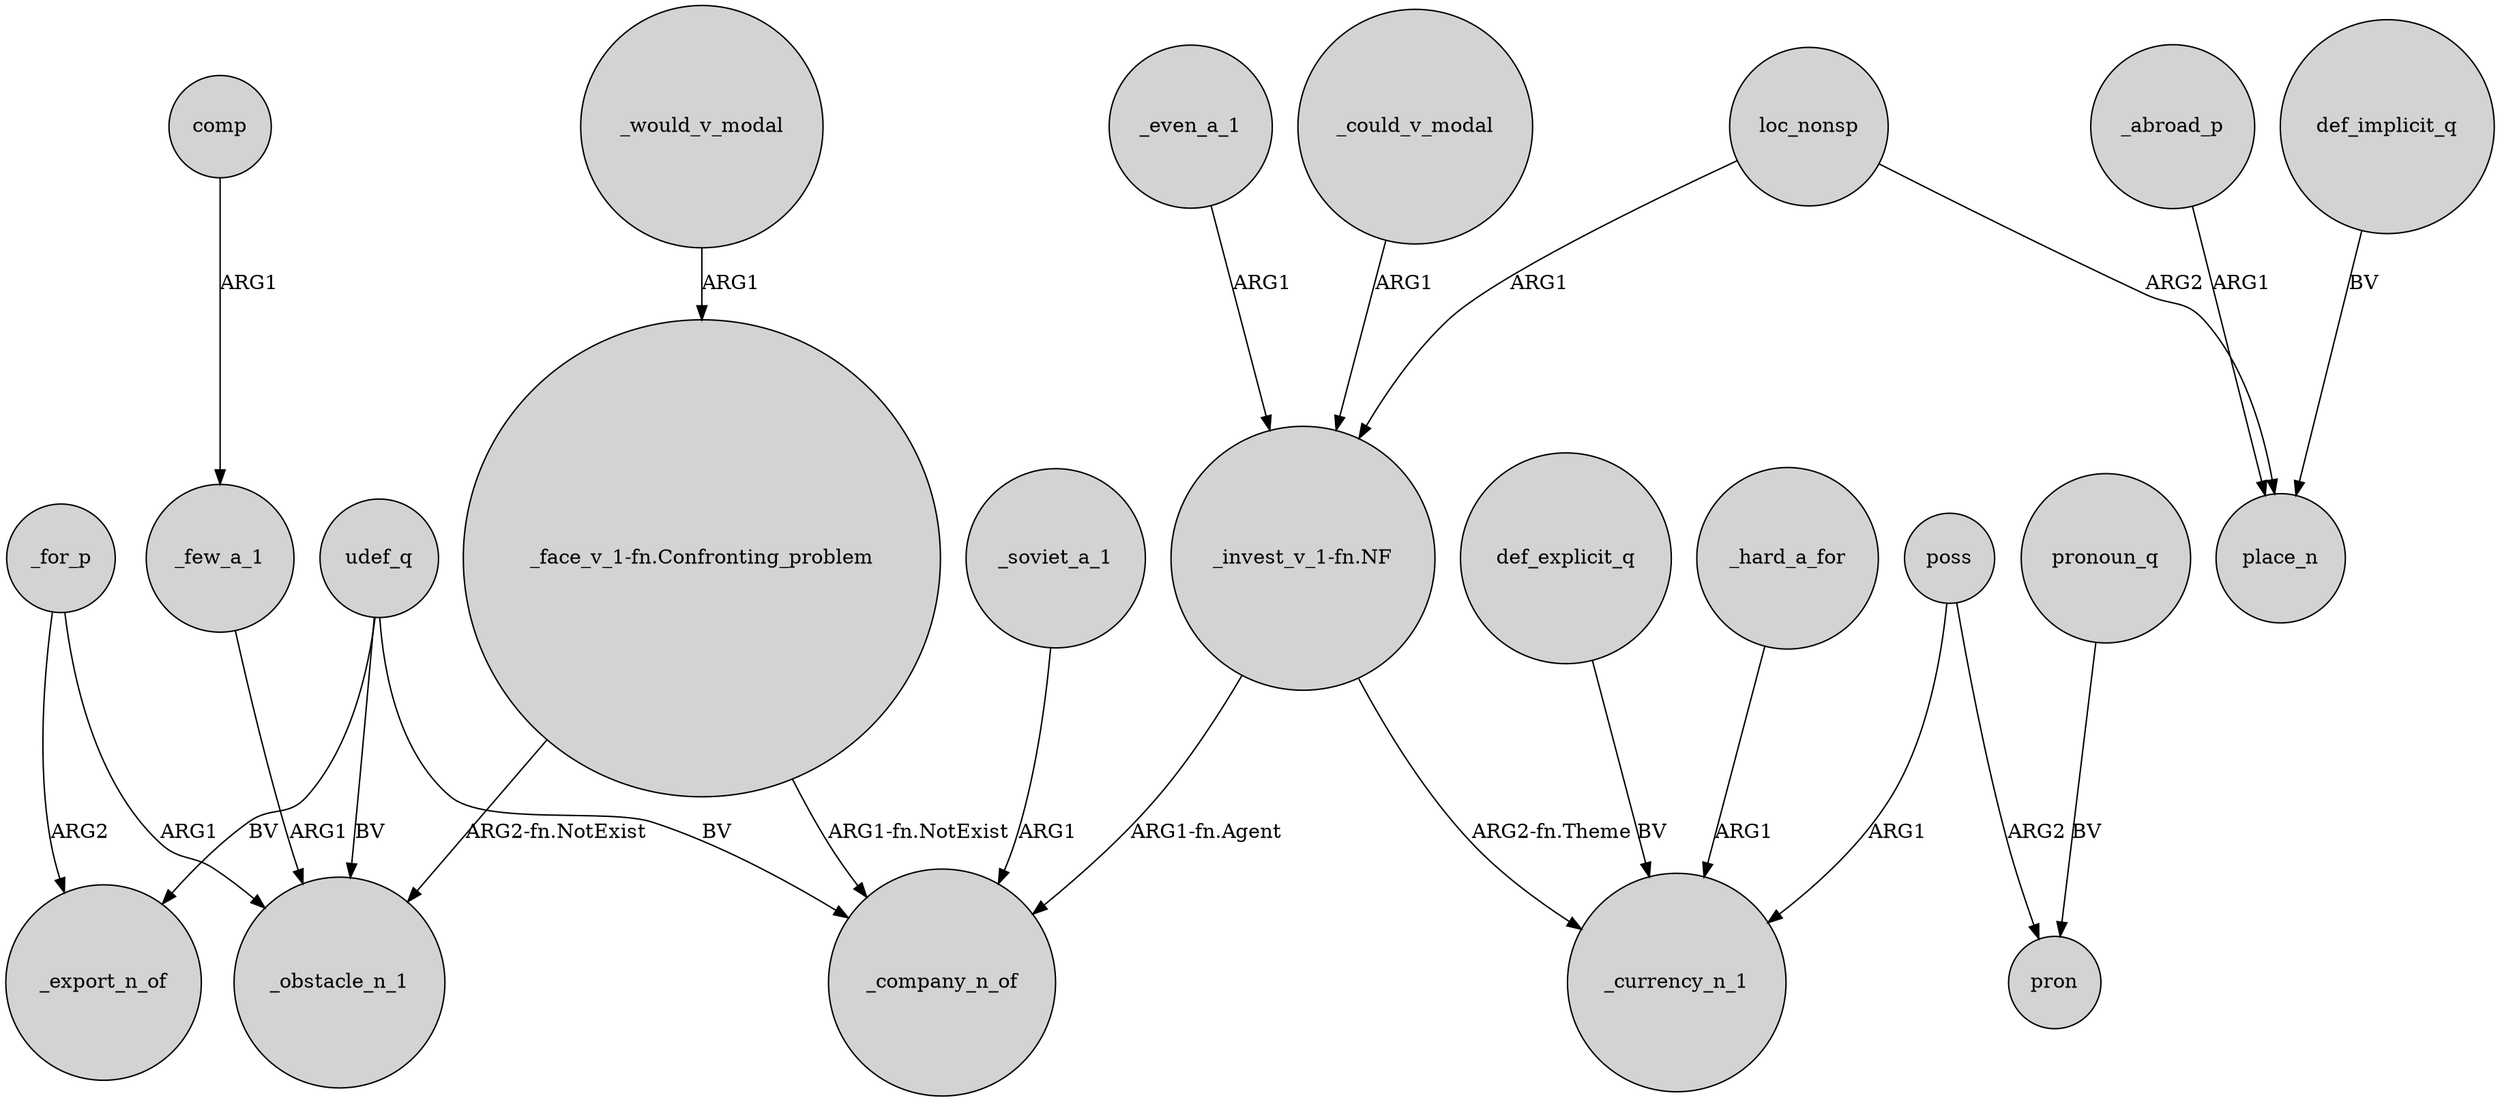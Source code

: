 digraph {
	node [shape=circle style=filled]
	udef_q -> _obstacle_n_1 [label=BV]
	poss -> pron [label=ARG2]
	loc_nonsp -> "_invest_v_1-fn.NF" [label=ARG1]
	_soviet_a_1 -> _company_n_of [label=ARG1]
	"_face_v_1-fn.Confronting_problem" -> _company_n_of [label="ARG1-fn.NotExist"]
	def_implicit_q -> place_n [label=BV]
	pronoun_q -> pron [label=BV]
	comp -> _few_a_1 [label=ARG1]
	_for_p -> _obstacle_n_1 [label=ARG1]
	_even_a_1 -> "_invest_v_1-fn.NF" [label=ARG1]
	udef_q -> _export_n_of [label=BV]
	_would_v_modal -> "_face_v_1-fn.Confronting_problem" [label=ARG1]
	"_invest_v_1-fn.NF" -> _currency_n_1 [label="ARG2-fn.Theme"]
	_few_a_1 -> _obstacle_n_1 [label=ARG1]
	loc_nonsp -> place_n [label=ARG2]
	"_face_v_1-fn.Confronting_problem" -> _obstacle_n_1 [label="ARG2-fn.NotExist"]
	poss -> _currency_n_1 [label=ARG1]
	"_invest_v_1-fn.NF" -> _company_n_of [label="ARG1-fn.Agent"]
	_for_p -> _export_n_of [label=ARG2]
	udef_q -> _company_n_of [label=BV]
	_hard_a_for -> _currency_n_1 [label=ARG1]
	_could_v_modal -> "_invest_v_1-fn.NF" [label=ARG1]
	_abroad_p -> place_n [label=ARG1]
	def_explicit_q -> _currency_n_1 [label=BV]
}
